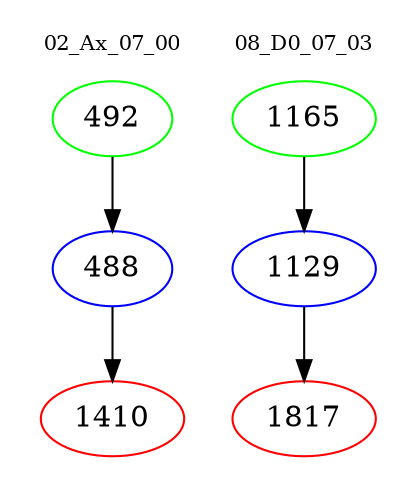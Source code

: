 digraph{
subgraph cluster_0 {
color = white
label = "02_Ax_07_00";
fontsize=10;
T0_492 [label="492", color="green"]
T0_492 -> T0_488 [color="black"]
T0_488 [label="488", color="blue"]
T0_488 -> T0_1410 [color="black"]
T0_1410 [label="1410", color="red"]
}
subgraph cluster_1 {
color = white
label = "08_D0_07_03";
fontsize=10;
T1_1165 [label="1165", color="green"]
T1_1165 -> T1_1129 [color="black"]
T1_1129 [label="1129", color="blue"]
T1_1129 -> T1_1817 [color="black"]
T1_1817 [label="1817", color="red"]
}
}
